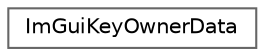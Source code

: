 digraph "Gráfico de jerarquía de clases"
{
 // LATEX_PDF_SIZE
  bgcolor="transparent";
  edge [fontname=Helvetica,fontsize=10,labelfontname=Helvetica,labelfontsize=10];
  node [fontname=Helvetica,fontsize=10,shape=box,height=0.2,width=0.4];
  rankdir="LR";
  Node0 [id="Node000000",label="ImGuiKeyOwnerData",height=0.2,width=0.4,color="grey40", fillcolor="white", style="filled",URL="$struct_im_gui_key_owner_data.html",tooltip=" "];
}
